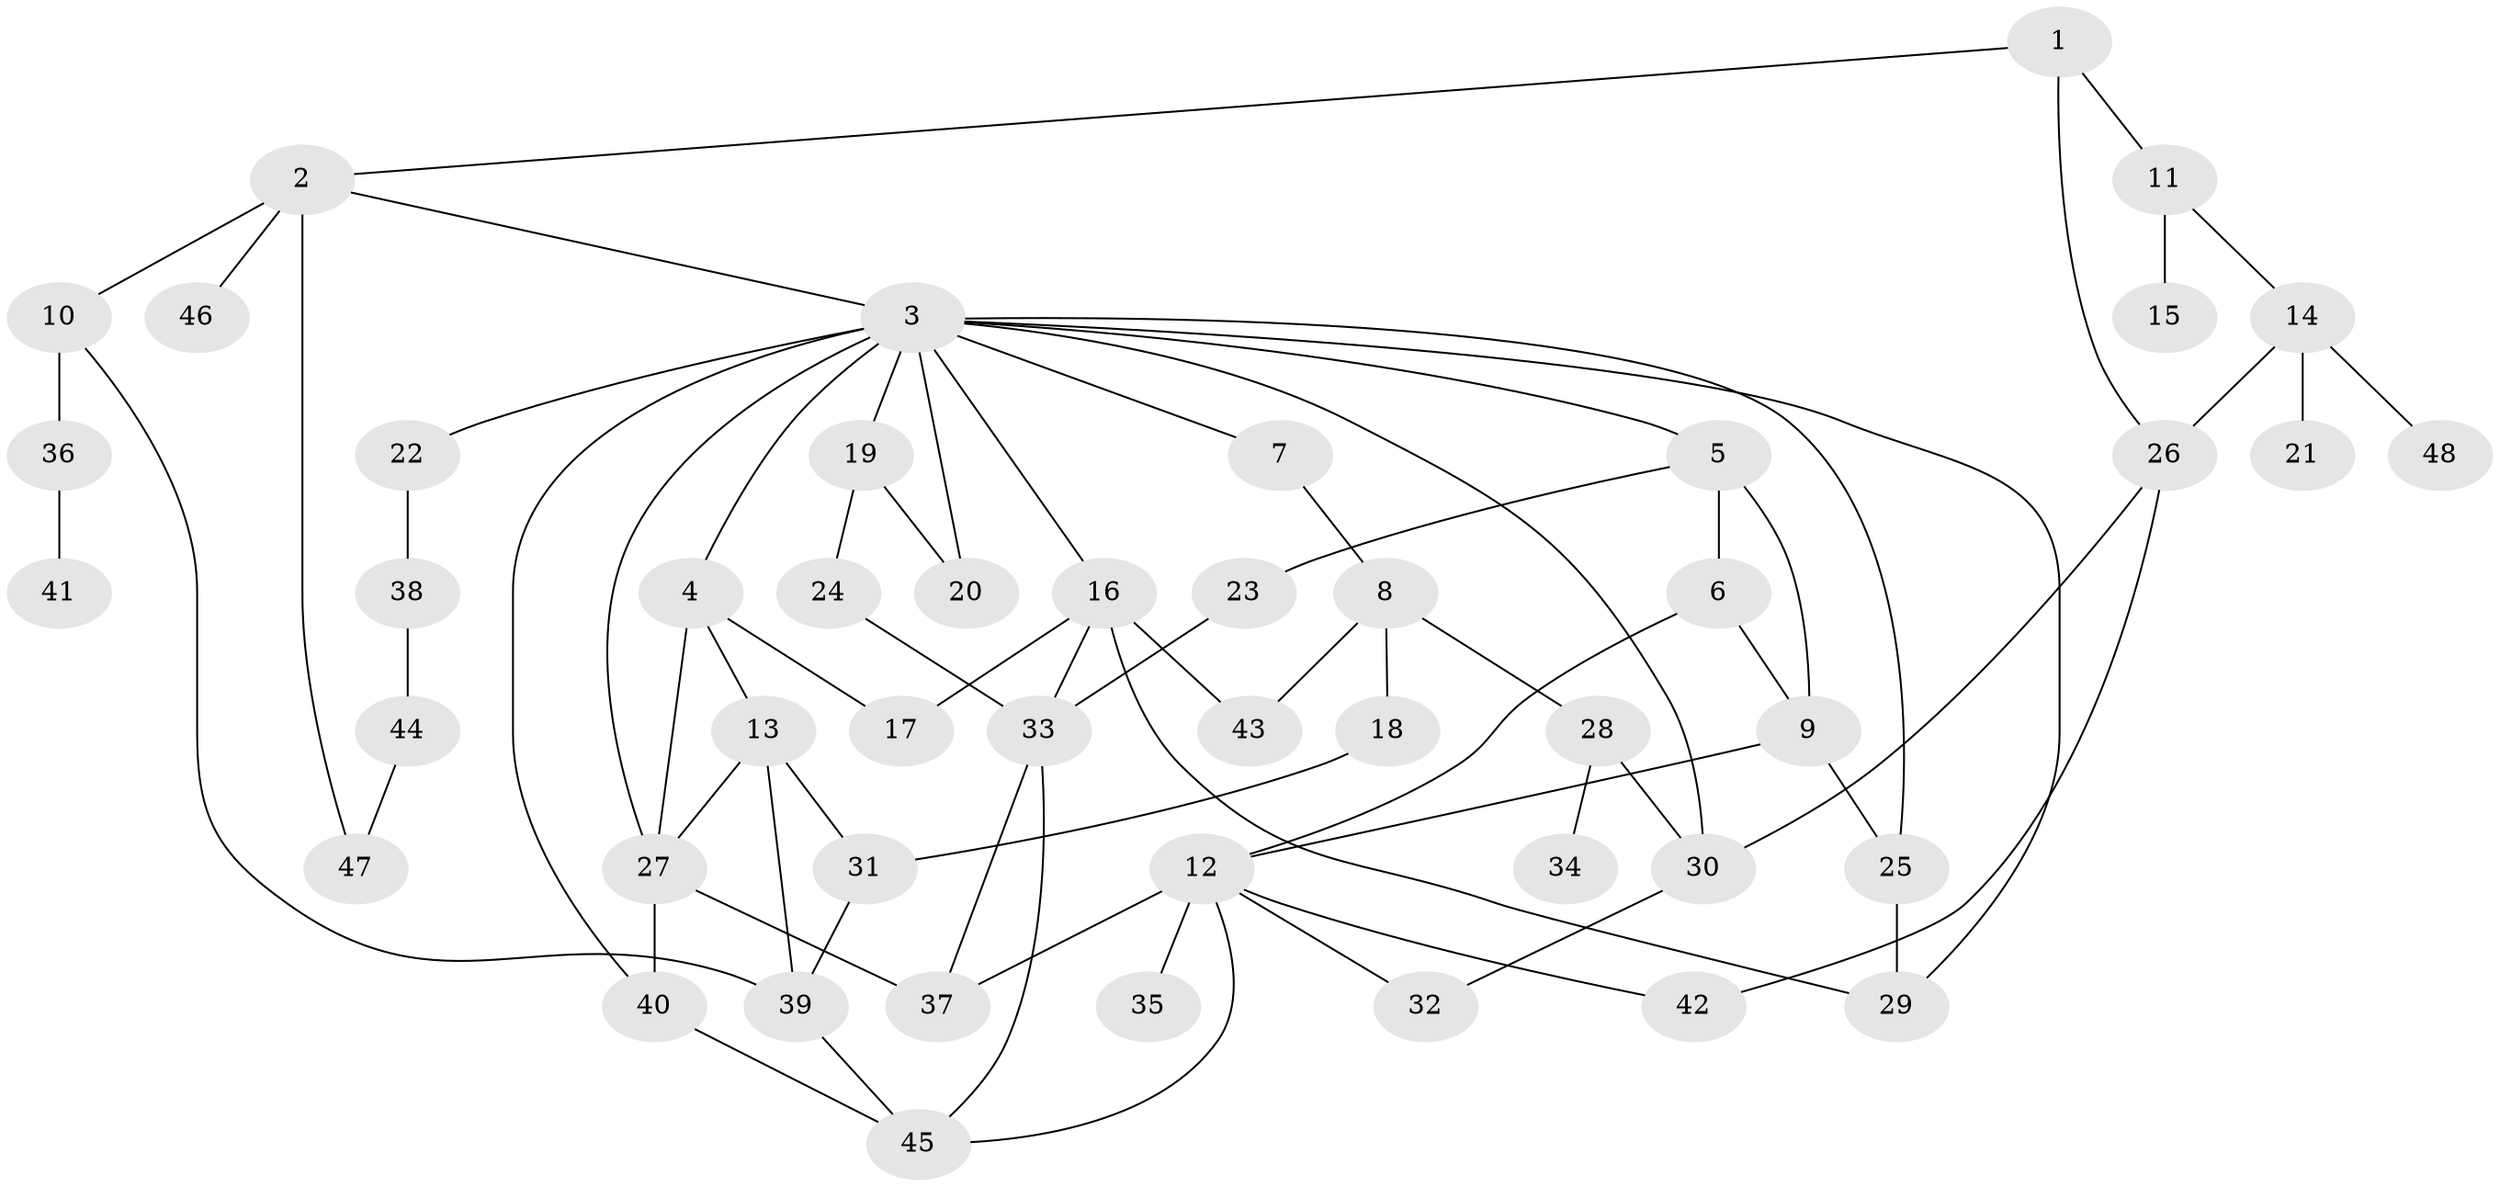 // original degree distribution, {2: 0.2604166666666667, 6: 0.020833333333333332, 13: 0.010416666666666666, 5: 0.052083333333333336, 3: 0.28125, 4: 0.09375, 1: 0.2708333333333333, 7: 0.010416666666666666}
// Generated by graph-tools (version 1.1) at 2025/34/03/09/25 02:34:05]
// undirected, 48 vertices, 74 edges
graph export_dot {
graph [start="1"]
  node [color=gray90,style=filled];
  1;
  2;
  3;
  4;
  5;
  6;
  7;
  8;
  9;
  10;
  11;
  12;
  13;
  14;
  15;
  16;
  17;
  18;
  19;
  20;
  21;
  22;
  23;
  24;
  25;
  26;
  27;
  28;
  29;
  30;
  31;
  32;
  33;
  34;
  35;
  36;
  37;
  38;
  39;
  40;
  41;
  42;
  43;
  44;
  45;
  46;
  47;
  48;
  1 -- 2 [weight=1.0];
  1 -- 11 [weight=1.0];
  1 -- 26 [weight=1.0];
  2 -- 3 [weight=1.0];
  2 -- 10 [weight=1.0];
  2 -- 46 [weight=1.0];
  2 -- 47 [weight=1.0];
  3 -- 4 [weight=1.0];
  3 -- 5 [weight=1.0];
  3 -- 7 [weight=1.0];
  3 -- 16 [weight=1.0];
  3 -- 19 [weight=1.0];
  3 -- 20 [weight=1.0];
  3 -- 22 [weight=1.0];
  3 -- 25 [weight=1.0];
  3 -- 27 [weight=2.0];
  3 -- 29 [weight=1.0];
  3 -- 30 [weight=1.0];
  3 -- 40 [weight=1.0];
  4 -- 13 [weight=1.0];
  4 -- 17 [weight=1.0];
  4 -- 27 [weight=1.0];
  5 -- 6 [weight=1.0];
  5 -- 9 [weight=1.0];
  5 -- 23 [weight=1.0];
  6 -- 9 [weight=1.0];
  6 -- 12 [weight=1.0];
  7 -- 8 [weight=1.0];
  8 -- 18 [weight=1.0];
  8 -- 28 [weight=1.0];
  8 -- 43 [weight=1.0];
  9 -- 12 [weight=1.0];
  9 -- 25 [weight=1.0];
  10 -- 36 [weight=1.0];
  10 -- 39 [weight=1.0];
  11 -- 14 [weight=1.0];
  11 -- 15 [weight=1.0];
  12 -- 32 [weight=1.0];
  12 -- 35 [weight=1.0];
  12 -- 37 [weight=1.0];
  12 -- 42 [weight=1.0];
  12 -- 45 [weight=1.0];
  13 -- 27 [weight=1.0];
  13 -- 31 [weight=1.0];
  13 -- 39 [weight=1.0];
  14 -- 21 [weight=1.0];
  14 -- 26 [weight=1.0];
  14 -- 48 [weight=1.0];
  16 -- 17 [weight=5.0];
  16 -- 29 [weight=1.0];
  16 -- 33 [weight=2.0];
  16 -- 43 [weight=1.0];
  18 -- 31 [weight=1.0];
  19 -- 20 [weight=1.0];
  19 -- 24 [weight=1.0];
  22 -- 38 [weight=1.0];
  23 -- 33 [weight=1.0];
  24 -- 33 [weight=1.0];
  25 -- 29 [weight=1.0];
  26 -- 30 [weight=1.0];
  26 -- 42 [weight=1.0];
  27 -- 37 [weight=1.0];
  27 -- 40 [weight=1.0];
  28 -- 30 [weight=1.0];
  28 -- 34 [weight=1.0];
  30 -- 32 [weight=1.0];
  31 -- 39 [weight=1.0];
  33 -- 37 [weight=1.0];
  33 -- 45 [weight=1.0];
  36 -- 41 [weight=1.0];
  38 -- 44 [weight=1.0];
  39 -- 45 [weight=1.0];
  40 -- 45 [weight=1.0];
  44 -- 47 [weight=1.0];
}

